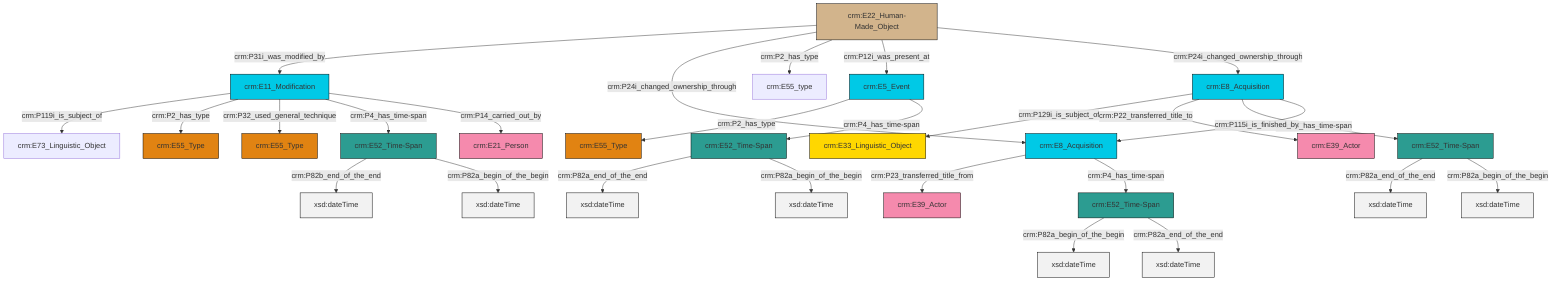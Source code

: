 graph TD
classDef Literal fill:#f2f2f2,stroke:#000000;
classDef CRM_Entity fill:#FFFFFF,stroke:#000000;
classDef Temporal_Entity fill:#00C9E6, stroke:#000000;
classDef Type fill:#E18312, stroke:#000000;
classDef Time-Span fill:#2C9C91, stroke:#000000;
classDef Appellation fill:#FFEB7F, stroke:#000000;
classDef Place fill:#008836, stroke:#000000;
classDef Persistent_Item fill:#B266B2, stroke:#000000;
classDef Conceptual_Object fill:#FFD700, stroke:#000000;
classDef Physical_Thing fill:#D2B48C, stroke:#000000;
classDef Actor fill:#f58aad, stroke:#000000;
classDef PC_Classes fill:#4ce600, stroke:#000000;
classDef Multi fill:#cccccc,stroke:#000000;

2["crm:E8_Acquisition"]:::Temporal_Entity -->|crm:P129i_is_subject_of| 3["crm:E33_Linguistic_Object"]:::Conceptual_Object
4["crm:E22_Human-Made_Object"]:::Physical_Thing -->|crm:P31i_was_modified_by| 5["crm:E11_Modification"]:::Temporal_Entity
6["crm:E5_Event"]:::Temporal_Entity -->|crm:P2_has_type| 7["crm:E55_Type"]:::Type
5["crm:E11_Modification"]:::Temporal_Entity -->|crm:P119i_is_subject_of| 15["crm:E73_Linguistic_Object"]:::Default
4["crm:E22_Human-Made_Object"]:::Physical_Thing -->|crm:P24i_changed_ownership_through| 16["crm:E8_Acquisition"]:::Temporal_Entity
4["crm:E22_Human-Made_Object"]:::Physical_Thing -->|crm:P2_has_type| 12["crm:E55_type"]:::Default
5["crm:E11_Modification"]:::Temporal_Entity -->|crm:P2_has_type| 18["crm:E55_Type"]:::Type
0["crm:E52_Time-Span"]:::Time-Span -->|crm:P82b_end_of_the_end| 19[xsd:dateTime]:::Literal
6["crm:E5_Event"]:::Temporal_Entity -->|crm:P4_has_time-span| 22["crm:E52_Time-Span"]:::Time-Span
0["crm:E52_Time-Span"]:::Time-Span -->|crm:P82a_begin_of_the_begin| 31[xsd:dateTime]:::Literal
5["crm:E11_Modification"]:::Temporal_Entity -->|crm:P32_used_general_technique| 20["crm:E55_Type"]:::Type
29["crm:E52_Time-Span"]:::Time-Span -->|crm:P82a_begin_of_the_begin| 33[xsd:dateTime]:::Literal
2["crm:E8_Acquisition"]:::Temporal_Entity -->|crm:P22_transferred_title_to| 26["crm:E39_Actor"]:::Actor
16["crm:E8_Acquisition"]:::Temporal_Entity -->|crm:P23_transferred_title_from| 8["crm:E39_Actor"]:::Actor
16["crm:E8_Acquisition"]:::Temporal_Entity -->|crm:P4_has_time-span| 29["crm:E52_Time-Span"]:::Time-Span
4["crm:E22_Human-Made_Object"]:::Physical_Thing -->|crm:P12i_was_present_at| 6["crm:E5_Event"]:::Temporal_Entity
5["crm:E11_Modification"]:::Temporal_Entity -->|crm:P4_has_time-span| 0["crm:E52_Time-Span"]:::Time-Span
29["crm:E52_Time-Span"]:::Time-Span -->|crm:P82a_end_of_the_end| 37[xsd:dateTime]:::Literal
4["crm:E22_Human-Made_Object"]:::Physical_Thing -->|crm:P24i_changed_ownership_through| 2["crm:E8_Acquisition"]:::Temporal_Entity
2["crm:E8_Acquisition"]:::Temporal_Entity -->|crm:P4_has_time-span| 38["crm:E52_Time-Span"]:::Time-Span
38["crm:E52_Time-Span"]:::Time-Span -->|crm:P82a_end_of_the_end| 39[xsd:dateTime]:::Literal
22["crm:E52_Time-Span"]:::Time-Span -->|crm:P82a_end_of_the_end| 40[xsd:dateTime]:::Literal
38["crm:E52_Time-Span"]:::Time-Span -->|crm:P82a_begin_of_the_begin| 41[xsd:dateTime]:::Literal
2["crm:E8_Acquisition"]:::Temporal_Entity -->|crm:P115i_is_finished_by| 16["crm:E8_Acquisition"]:::Temporal_Entity
22["crm:E52_Time-Span"]:::Time-Span -->|crm:P82a_begin_of_the_begin| 42[xsd:dateTime]:::Literal
5["crm:E11_Modification"]:::Temporal_Entity -->|crm:P14_carried_out_by| 10["crm:E21_Person"]:::Actor